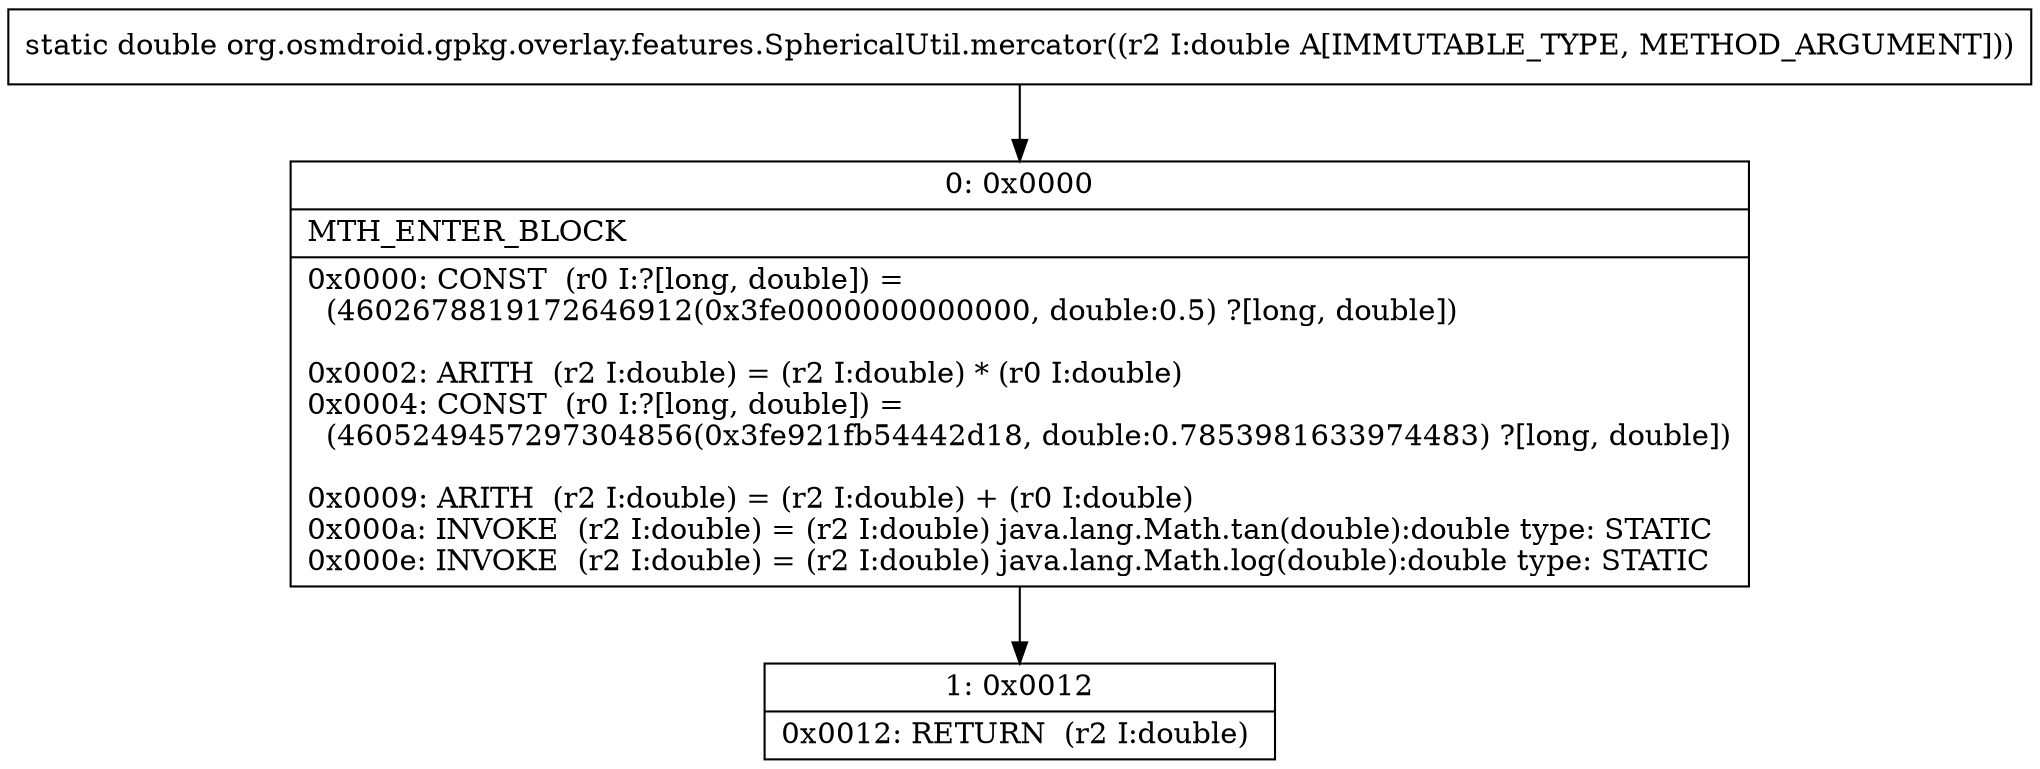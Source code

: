 digraph "CFG fororg.osmdroid.gpkg.overlay.features.SphericalUtil.mercator(D)D" {
Node_0 [shape=record,label="{0\:\ 0x0000|MTH_ENTER_BLOCK\l|0x0000: CONST  (r0 I:?[long, double]) = \l  (4602678819172646912(0x3fe0000000000000, double:0.5) ?[long, double])\l \l0x0002: ARITH  (r2 I:double) = (r2 I:double) * (r0 I:double) \l0x0004: CONST  (r0 I:?[long, double]) = \l  (4605249457297304856(0x3fe921fb54442d18, double:0.7853981633974483) ?[long, double])\l \l0x0009: ARITH  (r2 I:double) = (r2 I:double) + (r0 I:double) \l0x000a: INVOKE  (r2 I:double) = (r2 I:double) java.lang.Math.tan(double):double type: STATIC \l0x000e: INVOKE  (r2 I:double) = (r2 I:double) java.lang.Math.log(double):double type: STATIC \l}"];
Node_1 [shape=record,label="{1\:\ 0x0012|0x0012: RETURN  (r2 I:double) \l}"];
MethodNode[shape=record,label="{static double org.osmdroid.gpkg.overlay.features.SphericalUtil.mercator((r2 I:double A[IMMUTABLE_TYPE, METHOD_ARGUMENT])) }"];
MethodNode -> Node_0;
Node_0 -> Node_1;
}

